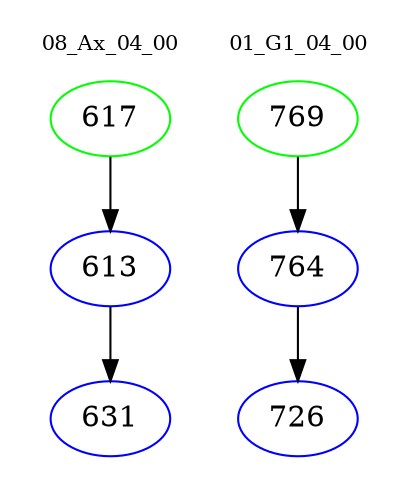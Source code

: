 digraph{
subgraph cluster_0 {
color = white
label = "08_Ax_04_00";
fontsize=10;
T0_617 [label="617", color="green"]
T0_617 -> T0_613 [color="black"]
T0_613 [label="613", color="blue"]
T0_613 -> T0_631 [color="black"]
T0_631 [label="631", color="blue"]
}
subgraph cluster_1 {
color = white
label = "01_G1_04_00";
fontsize=10;
T1_769 [label="769", color="green"]
T1_769 -> T1_764 [color="black"]
T1_764 [label="764", color="blue"]
T1_764 -> T1_726 [color="black"]
T1_726 [label="726", color="blue"]
}
}
